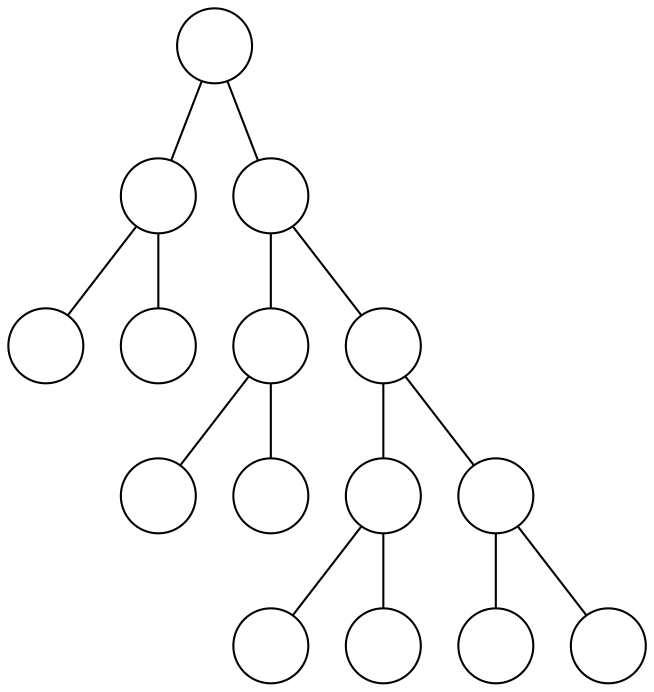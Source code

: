 graph g {
graph[ordering="out"];
1[label="", shape=circle, width=0.5];
1--2;
1--3;
2[label="", shape=circle, width=0.5];
2--4;
2--5;
3[label="", shape=circle, width=0.5];
3--6;
3--7;
4[label="", shape=circle, width=0.5];
5[label="", shape=circle, width=0.5];
6[label="", shape=circle, width=0.5];
6--12;
6--13;
7[label="", shape=circle, width=0.5];
7--14;
7--15;
12[label="", shape=circle, width=0.5];
13[label="", shape=circle, width=0.5];
14[label="", shape=circle, width=0.5];
14--28;
14--29;
15[label="", shape=circle, width=0.5];
15--30;
15--31;
28[label="", shape=circle, width=0.5];
29[label="", shape=circle, width=0.5];
30[label="", shape=circle, width=0.5];
31[label="", shape=circle, width=0.5];
}
